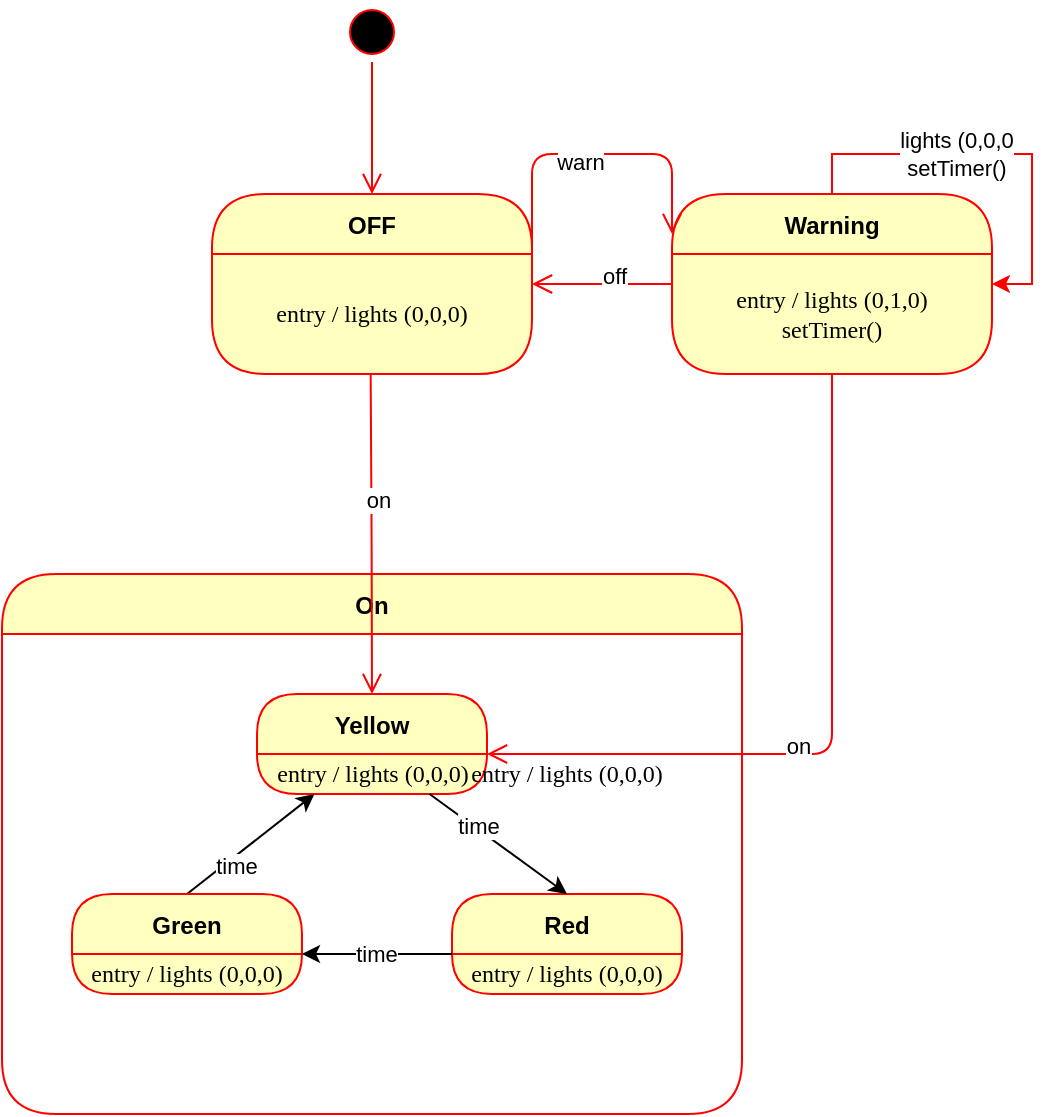 <mxfile version="19.0.3" type="device"><diagram name="Page-1" id="58cdce13-f638-feb5-8d6f-7d28b1aa9fa0"><mxGraphModel dx="493" dy="1073" grid="1" gridSize="10" guides="1" tooltips="1" connect="1" arrows="1" fold="1" page="1" pageScale="1" pageWidth="1100" pageHeight="850" background="none" math="0" shadow="0"><root><mxCell id="0"/><mxCell id="1" parent="0"/><mxCell id="382b91b5511bd0f7-1" value="" style="ellipse;html=1;shape=startState;fillColor=#000000;strokeColor=#ff0000;rounded=1;shadow=0;comic=0;labelBackgroundColor=none;fontFamily=Verdana;fontSize=12;fontColor=#000000;align=center;direction=south;" parent="1" vertex="1"><mxGeometry x="325" y="24" width="30" height="30" as="geometry"/></mxCell><mxCell id="2a3bc250acf0617d-9" style="edgeStyle=orthogonalEdgeStyle;html=1;labelBackgroundColor=none;endArrow=open;endSize=8;strokeColor=#ff0000;fontFamily=Verdana;fontSize=12;align=left;entryX=0.5;entryY=0;entryDx=0;entryDy=0;" parent="1" source="382b91b5511bd0f7-1" target="E0OWgfJ3aUjdT_KKLqEB-38" edge="1"><mxGeometry relative="1" as="geometry"><mxPoint x="340" y="129" as="targetPoint"/></mxGeometry></mxCell><mxCell id="E0OWgfJ3aUjdT_KKLqEB-38" value="OFF" style="swimlane;fontStyle=1;align=center;verticalAlign=middle;childLayout=stackLayout;horizontal=1;startSize=30;horizontalStack=0;resizeParent=0;resizeLast=1;container=0;fontColor=#000000;collapsible=0;rounded=1;arcSize=30;strokeColor=#ff0000;fillColor=#ffffc0;swimlaneFillColor=#ffffc0;dropTarget=0;" parent="1" vertex="1"><mxGeometry x="260" y="120" width="160" height="90" as="geometry"/></mxCell><mxCell id="E0OWgfJ3aUjdT_KKLqEB-39" value="&lt;font face=&quot;Verdana&quot;&gt;entry / lights (0,0,0)&lt;/font&gt;" style="text;html=1;strokeColor=none;fillColor=none;align=center;verticalAlign=middle;spacingLeft=4;spacingRight=4;whiteSpace=wrap;overflow=hidden;rotatable=0;fontColor=#000000;" parent="E0OWgfJ3aUjdT_KKLqEB-38" vertex="1"><mxGeometry y="30" width="160" height="60" as="geometry"/></mxCell><mxCell id="uL49mVzPyeiJvBhL-_PJ-2" value="On" style="swimlane;fillColor=#ffffc0;strokeColor=#ff0000;fontColor=#000000;startSize=30;rounded=1;arcSize=30;swimlaneFillColor=none;" vertex="1" parent="1"><mxGeometry x="155" y="310" width="370" height="270" as="geometry"/></mxCell><mxCell id="uL49mVzPyeiJvBhL-_PJ-18" value="Yellow" style="swimlane;fontStyle=1;align=center;verticalAlign=middle;childLayout=stackLayout;horizontal=1;startSize=30;horizontalStack=0;resizeParent=0;resizeLast=1;container=0;fontColor=#000000;collapsible=0;rounded=1;arcSize=30;strokeColor=#ff0000;fillColor=#ffffc0;swimlaneFillColor=#ffffc0;dropTarget=0;" vertex="1" parent="uL49mVzPyeiJvBhL-_PJ-2"><mxGeometry x="127.5" y="60" width="115" height="50" as="geometry"/></mxCell><mxCell id="uL49mVzPyeiJvBhL-_PJ-19" value="&lt;font face=&quot;Verdana&quot;&gt;entry / lights (0,0,0)&lt;/font&gt;" style="text;html=1;strokeColor=none;fillColor=none;align=center;verticalAlign=middle;spacingLeft=4;spacingRight=4;whiteSpace=wrap;overflow=hidden;rotatable=0;fontColor=#000000;" vertex="1" parent="uL49mVzPyeiJvBhL-_PJ-18"><mxGeometry y="30" width="115" height="20" as="geometry"/></mxCell><mxCell id="uL49mVzPyeiJvBhL-_PJ-45" style="rounded=0;orthogonalLoop=1;jettySize=auto;html=1;exitX=0.5;exitY=0;exitDx=0;exitDy=0;entryX=0.25;entryY=1;entryDx=0;entryDy=0;" edge="1" parent="uL49mVzPyeiJvBhL-_PJ-2" source="uL49mVzPyeiJvBhL-_PJ-41" target="uL49mVzPyeiJvBhL-_PJ-19"><mxGeometry relative="1" as="geometry"/></mxCell><mxCell id="uL49mVzPyeiJvBhL-_PJ-48" value="time" style="edgeLabel;html=1;align=center;verticalAlign=middle;resizable=0;points=[];" vertex="1" connectable="0" parent="uL49mVzPyeiJvBhL-_PJ-45"><mxGeometry x="-0.312" y="-4" relative="1" as="geometry"><mxPoint as="offset"/></mxGeometry></mxCell><mxCell id="uL49mVzPyeiJvBhL-_PJ-41" value="Green" style="swimlane;fontStyle=1;align=center;verticalAlign=middle;childLayout=stackLayout;horizontal=1;startSize=30;horizontalStack=0;resizeParent=0;resizeLast=1;container=0;fontColor=#000000;collapsible=0;rounded=1;arcSize=30;strokeColor=#ff0000;fillColor=#ffffc0;swimlaneFillColor=#ffffc0;dropTarget=0;" vertex="1" parent="uL49mVzPyeiJvBhL-_PJ-2"><mxGeometry x="35" y="160" width="115" height="50" as="geometry"/></mxCell><mxCell id="uL49mVzPyeiJvBhL-_PJ-42" value="&lt;font face=&quot;Verdana&quot;&gt;entry / lights (0,0,0)&lt;/font&gt;" style="text;html=1;strokeColor=none;fillColor=none;align=center;verticalAlign=middle;spacingLeft=4;spacingRight=4;whiteSpace=wrap;overflow=hidden;rotatable=0;fontColor=#000000;" vertex="1" parent="uL49mVzPyeiJvBhL-_PJ-41"><mxGeometry y="30" width="115" height="20" as="geometry"/></mxCell><mxCell id="uL49mVzPyeiJvBhL-_PJ-50" value="&lt;font face=&quot;Verdana&quot;&gt;entry / lights (0,0,0)&lt;/font&gt;" style="text;html=1;strokeColor=none;fillColor=none;align=center;verticalAlign=middle;spacingLeft=4;spacingRight=4;whiteSpace=wrap;overflow=hidden;rotatable=0;fontColor=#000000;" vertex="1" parent="uL49mVzPyeiJvBhL-_PJ-2"><mxGeometry x="225" y="90" width="115" height="20" as="geometry"/></mxCell><mxCell id="uL49mVzPyeiJvBhL-_PJ-3" value="Warning" style="swimlane;fontStyle=1;align=center;verticalAlign=middle;childLayout=stackLayout;horizontal=1;startSize=30;horizontalStack=0;resizeParent=0;resizeLast=1;container=0;fontColor=#000000;collapsible=0;rounded=1;arcSize=30;strokeColor=#ff0000;fillColor=#ffffc0;swimlaneFillColor=#ffffc0;dropTarget=0;" vertex="1" parent="1"><mxGeometry x="490" y="120" width="160" height="90" as="geometry"/></mxCell><mxCell id="uL49mVzPyeiJvBhL-_PJ-4" value="&lt;font face=&quot;Verdana&quot;&gt;entry / lights (0,1,0)&lt;br&gt;setTimer()&lt;br&gt;&lt;/font&gt;" style="text;html=1;strokeColor=none;fillColor=none;align=center;verticalAlign=middle;spacingLeft=4;spacingRight=4;whiteSpace=wrap;overflow=hidden;rotatable=0;fontColor=#000000;" vertex="1" parent="uL49mVzPyeiJvBhL-_PJ-3"><mxGeometry y="30" width="160" height="60" as="geometry"/></mxCell><mxCell id="uL49mVzPyeiJvBhL-_PJ-5" style="edgeStyle=orthogonalEdgeStyle;rounded=0;orthogonalLoop=1;jettySize=auto;html=1;entryX=1;entryY=0.25;entryDx=0;entryDy=0;exitX=0.5;exitY=0;exitDx=0;exitDy=0;strokeColor=#FF0000;" edge="1" parent="uL49mVzPyeiJvBhL-_PJ-3" source="uL49mVzPyeiJvBhL-_PJ-3" target="uL49mVzPyeiJvBhL-_PJ-4"><mxGeometry relative="1" as="geometry"/></mxCell><mxCell id="uL49mVzPyeiJvBhL-_PJ-6" value="lights (0,0,0&lt;br&gt;setTimer()" style="edgeLabel;html=1;align=center;verticalAlign=middle;resizable=0;points=[];" vertex="1" connectable="0" parent="uL49mVzPyeiJvBhL-_PJ-5"><mxGeometry x="-0.204" relative="1" as="geometry"><mxPoint as="offset"/></mxGeometry></mxCell><mxCell id="uL49mVzPyeiJvBhL-_PJ-8" style="edgeStyle=orthogonalEdgeStyle;html=1;labelBackgroundColor=none;endArrow=open;endSize=8;strokeColor=#ff0000;fontFamily=Verdana;fontSize=12;align=left;exitX=1;exitY=0.25;exitDx=0;exitDy=0;" edge="1" parent="1" source="E0OWgfJ3aUjdT_KKLqEB-39"><mxGeometry relative="1" as="geometry"><mxPoint x="490" y="140" as="targetPoint"/><mxPoint x="350" y="64" as="sourcePoint"/><Array as="points"><mxPoint x="420" y="100"/><mxPoint x="490" y="100"/></Array></mxGeometry></mxCell><mxCell id="uL49mVzPyeiJvBhL-_PJ-9" value="warn" style="edgeLabel;html=1;align=center;verticalAlign=middle;resizable=0;points=[];" vertex="1" connectable="0" parent="uL49mVzPyeiJvBhL-_PJ-8"><mxGeometry x="0.019" y="-4" relative="1" as="geometry"><mxPoint as="offset"/></mxGeometry></mxCell><mxCell id="uL49mVzPyeiJvBhL-_PJ-11" style="edgeStyle=orthogonalEdgeStyle;html=1;labelBackgroundColor=none;endArrow=open;endSize=8;strokeColor=#ff0000;fontFamily=Verdana;fontSize=12;align=left;entryX=1;entryY=0;entryDx=0;entryDy=0;exitX=0.5;exitY=1;exitDx=0;exitDy=0;" edge="1" parent="1" source="uL49mVzPyeiJvBhL-_PJ-4" target="uL49mVzPyeiJvBhL-_PJ-19"><mxGeometry relative="1" as="geometry"><mxPoint x="339.33" y="276" as="targetPoint"/><mxPoint x="339.33" y="210" as="sourcePoint"/><Array as="points"><mxPoint x="570" y="400"/></Array></mxGeometry></mxCell><mxCell id="uL49mVzPyeiJvBhL-_PJ-12" value="on" style="edgeLabel;html=1;align=center;verticalAlign=middle;resizable=0;points=[];" vertex="1" connectable="0" parent="uL49mVzPyeiJvBhL-_PJ-11"><mxGeometry x="0.081" y="-4" relative="1" as="geometry"><mxPoint x="-11" as="offset"/></mxGeometry></mxCell><mxCell id="uL49mVzPyeiJvBhL-_PJ-16" style="edgeStyle=orthogonalEdgeStyle;html=1;labelBackgroundColor=none;endArrow=open;endSize=8;strokeColor=#ff0000;fontFamily=Verdana;fontSize=12;align=left;entryX=1;entryY=0.25;entryDx=0;entryDy=0;exitX=0;exitY=0.25;exitDx=0;exitDy=0;" edge="1" parent="1" source="uL49mVzPyeiJvBhL-_PJ-4" target="E0OWgfJ3aUjdT_KKLqEB-39"><mxGeometry relative="1" as="geometry"><mxPoint x="360" y="140" as="targetPoint"/><mxPoint x="360" y="74" as="sourcePoint"/></mxGeometry></mxCell><mxCell id="uL49mVzPyeiJvBhL-_PJ-17" value="off" style="edgeLabel;html=1;align=center;verticalAlign=middle;resizable=0;points=[];" vertex="1" connectable="0" parent="uL49mVzPyeiJvBhL-_PJ-16"><mxGeometry x="-0.171" y="-4" relative="1" as="geometry"><mxPoint as="offset"/></mxGeometry></mxCell><mxCell id="uL49mVzPyeiJvBhL-_PJ-26" style="edgeStyle=orthogonalEdgeStyle;html=1;labelBackgroundColor=none;endArrow=open;endSize=8;strokeColor=#ff0000;fontFamily=Verdana;fontSize=12;align=left;entryX=0.5;entryY=0;entryDx=0;entryDy=0;" edge="1" parent="1" target="uL49mVzPyeiJvBhL-_PJ-18"><mxGeometry relative="1" as="geometry"><mxPoint x="339.33" y="276" as="targetPoint"/><mxPoint x="339.33" y="210" as="sourcePoint"/></mxGeometry></mxCell><mxCell id="uL49mVzPyeiJvBhL-_PJ-27" value="on" style="edgeLabel;html=1;align=center;verticalAlign=middle;resizable=0;points=[];" vertex="1" connectable="0" parent="uL49mVzPyeiJvBhL-_PJ-26"><mxGeometry x="-0.216" y="3" relative="1" as="geometry"><mxPoint as="offset"/></mxGeometry></mxCell><mxCell id="uL49mVzPyeiJvBhL-_PJ-43" value="Red" style="swimlane;fontStyle=1;align=center;verticalAlign=middle;childLayout=stackLayout;horizontal=1;startSize=30;horizontalStack=0;resizeParent=0;resizeLast=1;container=0;fontColor=#000000;collapsible=0;rounded=1;arcSize=30;strokeColor=#ff0000;fillColor=#ffffc0;swimlaneFillColor=#ffffc0;dropTarget=0;" vertex="1" parent="1"><mxGeometry x="380" y="470" width="115" height="50" as="geometry"/></mxCell><mxCell id="uL49mVzPyeiJvBhL-_PJ-44" value="&lt;font face=&quot;Verdana&quot;&gt;entry / lights (0,0,0)&lt;/font&gt;" style="text;html=1;strokeColor=none;fillColor=none;align=center;verticalAlign=middle;spacingLeft=4;spacingRight=4;whiteSpace=wrap;overflow=hidden;rotatable=0;fontColor=#000000;" vertex="1" parent="uL49mVzPyeiJvBhL-_PJ-43"><mxGeometry y="30" width="115" height="20" as="geometry"/></mxCell><mxCell id="uL49mVzPyeiJvBhL-_PJ-46" style="edgeStyle=none;rounded=0;orthogonalLoop=1;jettySize=auto;html=1;exitX=0.75;exitY=1;exitDx=0;exitDy=0;entryX=0.5;entryY=0;entryDx=0;entryDy=0;" edge="1" parent="1" source="uL49mVzPyeiJvBhL-_PJ-19" target="uL49mVzPyeiJvBhL-_PJ-43"><mxGeometry relative="1" as="geometry"/></mxCell><mxCell id="uL49mVzPyeiJvBhL-_PJ-49" value="time" style="edgeLabel;html=1;align=center;verticalAlign=middle;resizable=0;points=[];" vertex="1" connectable="0" parent="uL49mVzPyeiJvBhL-_PJ-46"><mxGeometry x="-0.322" y="2" relative="1" as="geometry"><mxPoint x="-1" as="offset"/></mxGeometry></mxCell><mxCell id="uL49mVzPyeiJvBhL-_PJ-47" value="time" style="edgeStyle=none;rounded=0;orthogonalLoop=1;jettySize=auto;html=1;exitX=0;exitY=0;exitDx=0;exitDy=0;entryX=1;entryY=0;entryDx=0;entryDy=0;" edge="1" parent="1" source="uL49mVzPyeiJvBhL-_PJ-44" target="uL49mVzPyeiJvBhL-_PJ-42"><mxGeometry relative="1" as="geometry"/></mxCell></root></mxGraphModel></diagram></mxfile>